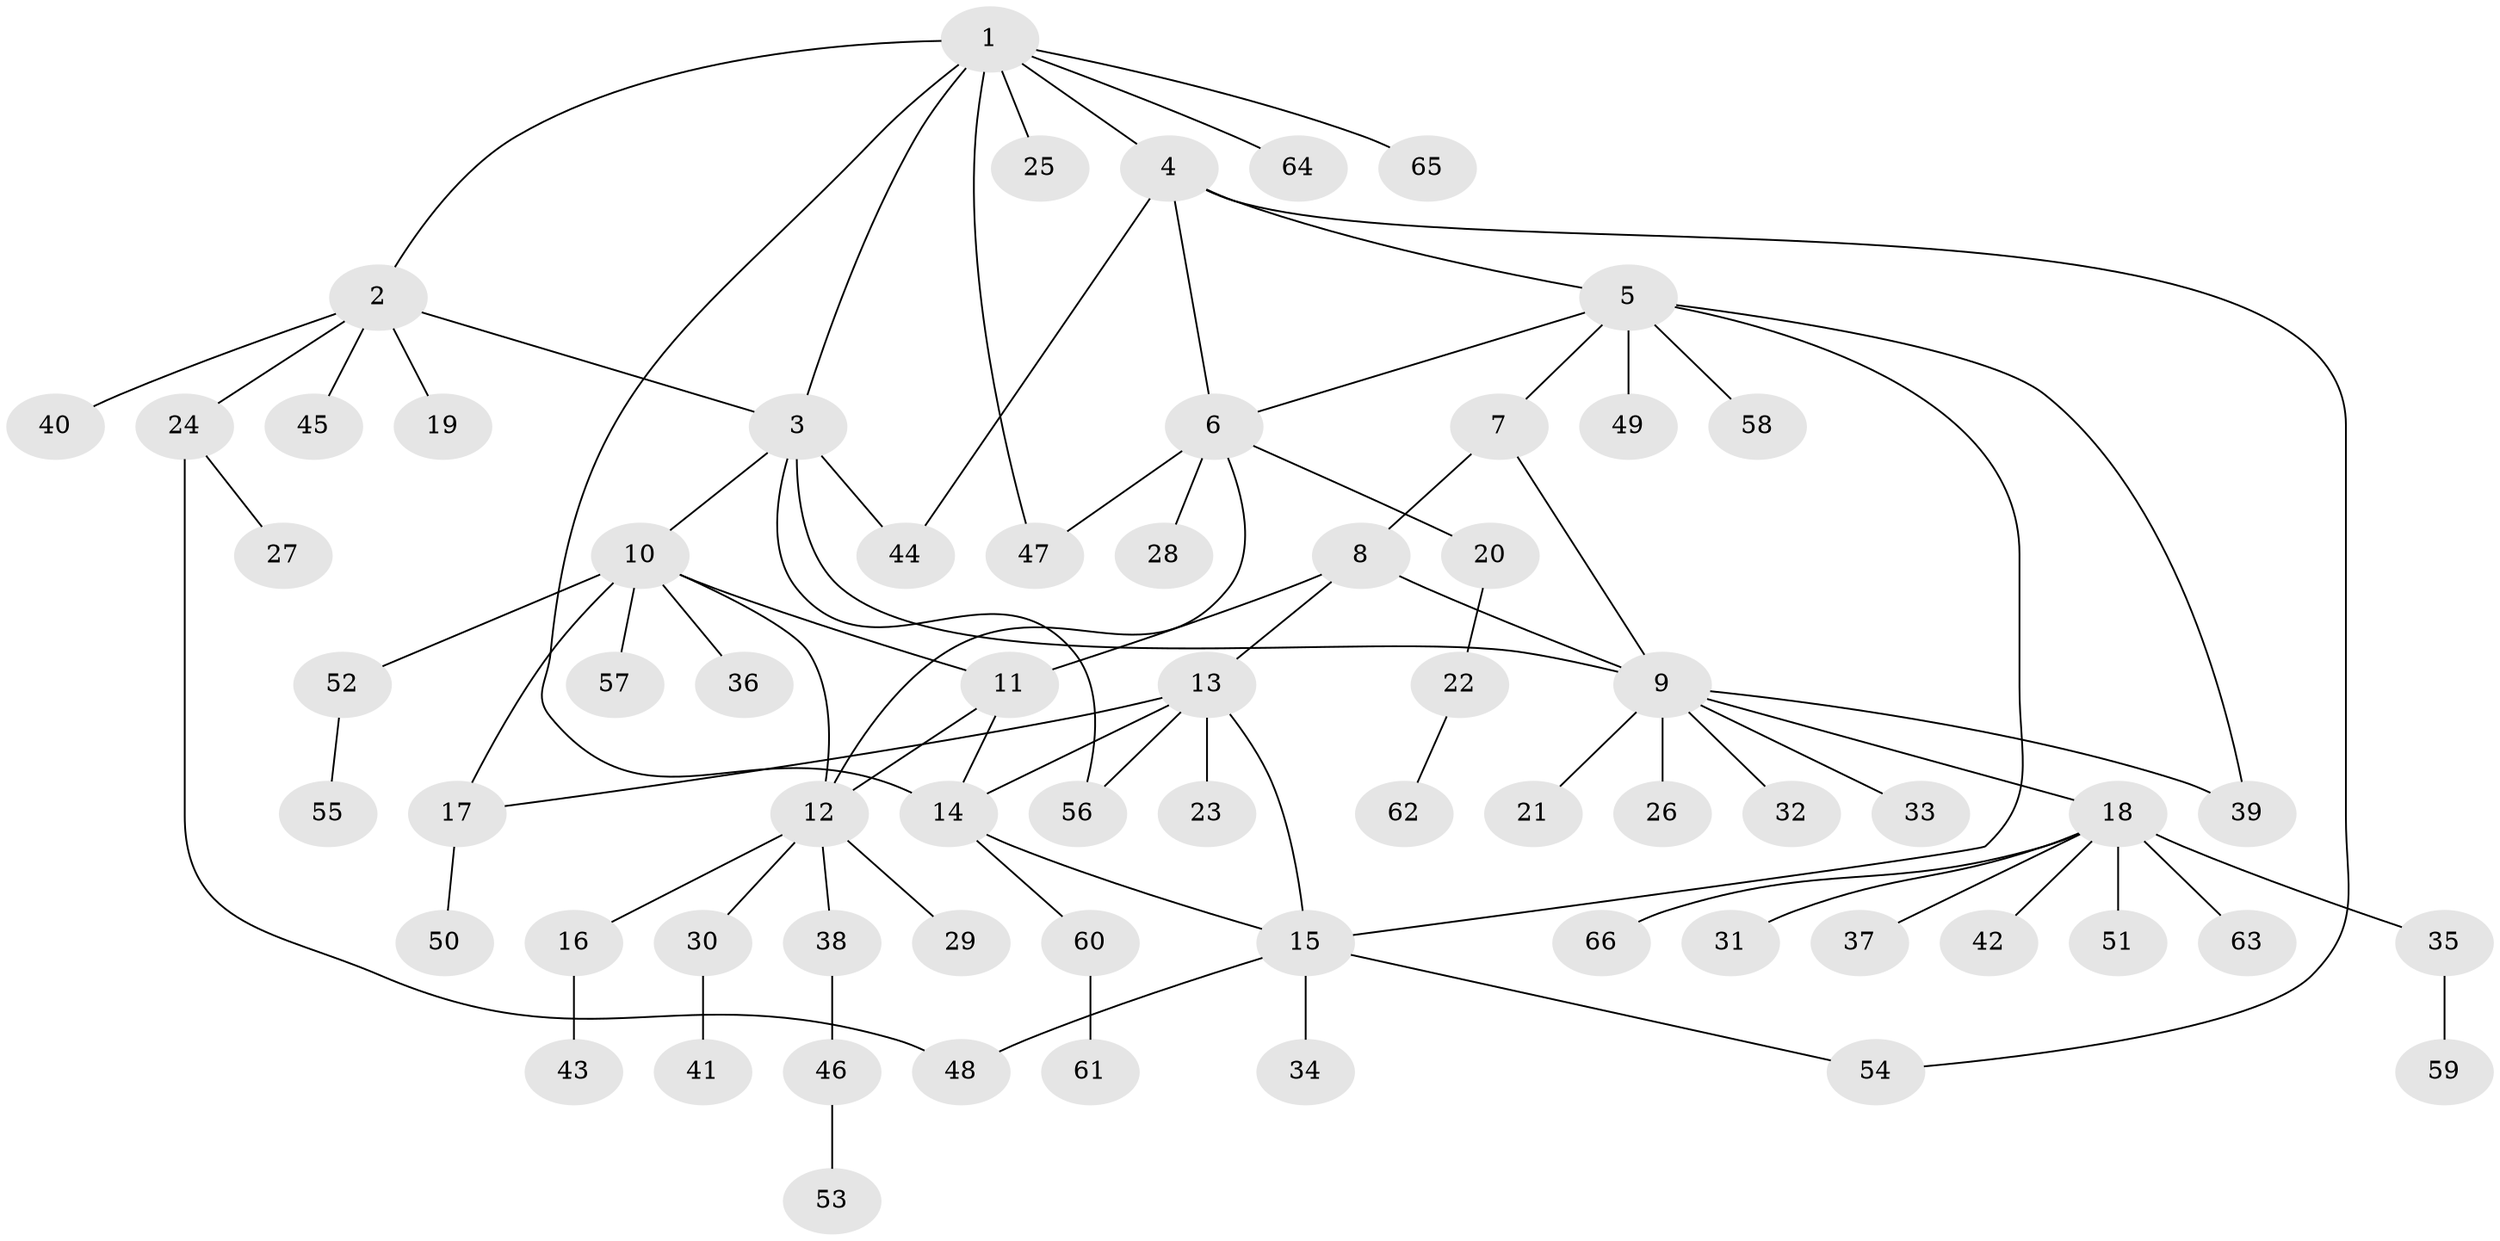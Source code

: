 // Generated by graph-tools (version 1.1) at 2025/26/03/09/25 03:26:44]
// undirected, 66 vertices, 83 edges
graph export_dot {
graph [start="1"]
  node [color=gray90,style=filled];
  1;
  2;
  3;
  4;
  5;
  6;
  7;
  8;
  9;
  10;
  11;
  12;
  13;
  14;
  15;
  16;
  17;
  18;
  19;
  20;
  21;
  22;
  23;
  24;
  25;
  26;
  27;
  28;
  29;
  30;
  31;
  32;
  33;
  34;
  35;
  36;
  37;
  38;
  39;
  40;
  41;
  42;
  43;
  44;
  45;
  46;
  47;
  48;
  49;
  50;
  51;
  52;
  53;
  54;
  55;
  56;
  57;
  58;
  59;
  60;
  61;
  62;
  63;
  64;
  65;
  66;
  1 -- 2;
  1 -- 3;
  1 -- 4;
  1 -- 14;
  1 -- 25;
  1 -- 47;
  1 -- 64;
  1 -- 65;
  2 -- 3;
  2 -- 19;
  2 -- 24;
  2 -- 40;
  2 -- 45;
  3 -- 9;
  3 -- 10;
  3 -- 44;
  3 -- 56;
  4 -- 5;
  4 -- 6;
  4 -- 44;
  4 -- 54;
  5 -- 6;
  5 -- 7;
  5 -- 15;
  5 -- 39;
  5 -- 49;
  5 -- 58;
  6 -- 12;
  6 -- 20;
  6 -- 28;
  6 -- 47;
  7 -- 8;
  7 -- 9;
  8 -- 9;
  8 -- 11;
  8 -- 13;
  9 -- 18;
  9 -- 21;
  9 -- 26;
  9 -- 32;
  9 -- 33;
  9 -- 39;
  10 -- 11;
  10 -- 12;
  10 -- 17;
  10 -- 36;
  10 -- 52;
  10 -- 57;
  11 -- 12;
  11 -- 14;
  12 -- 16;
  12 -- 29;
  12 -- 30;
  12 -- 38;
  13 -- 14;
  13 -- 15;
  13 -- 17;
  13 -- 23;
  13 -- 56;
  14 -- 15;
  14 -- 60;
  15 -- 34;
  15 -- 48;
  15 -- 54;
  16 -- 43;
  17 -- 50;
  18 -- 31;
  18 -- 35;
  18 -- 37;
  18 -- 42;
  18 -- 51;
  18 -- 63;
  18 -- 66;
  20 -- 22;
  22 -- 62;
  24 -- 27;
  24 -- 48;
  30 -- 41;
  35 -- 59;
  38 -- 46;
  46 -- 53;
  52 -- 55;
  60 -- 61;
}
